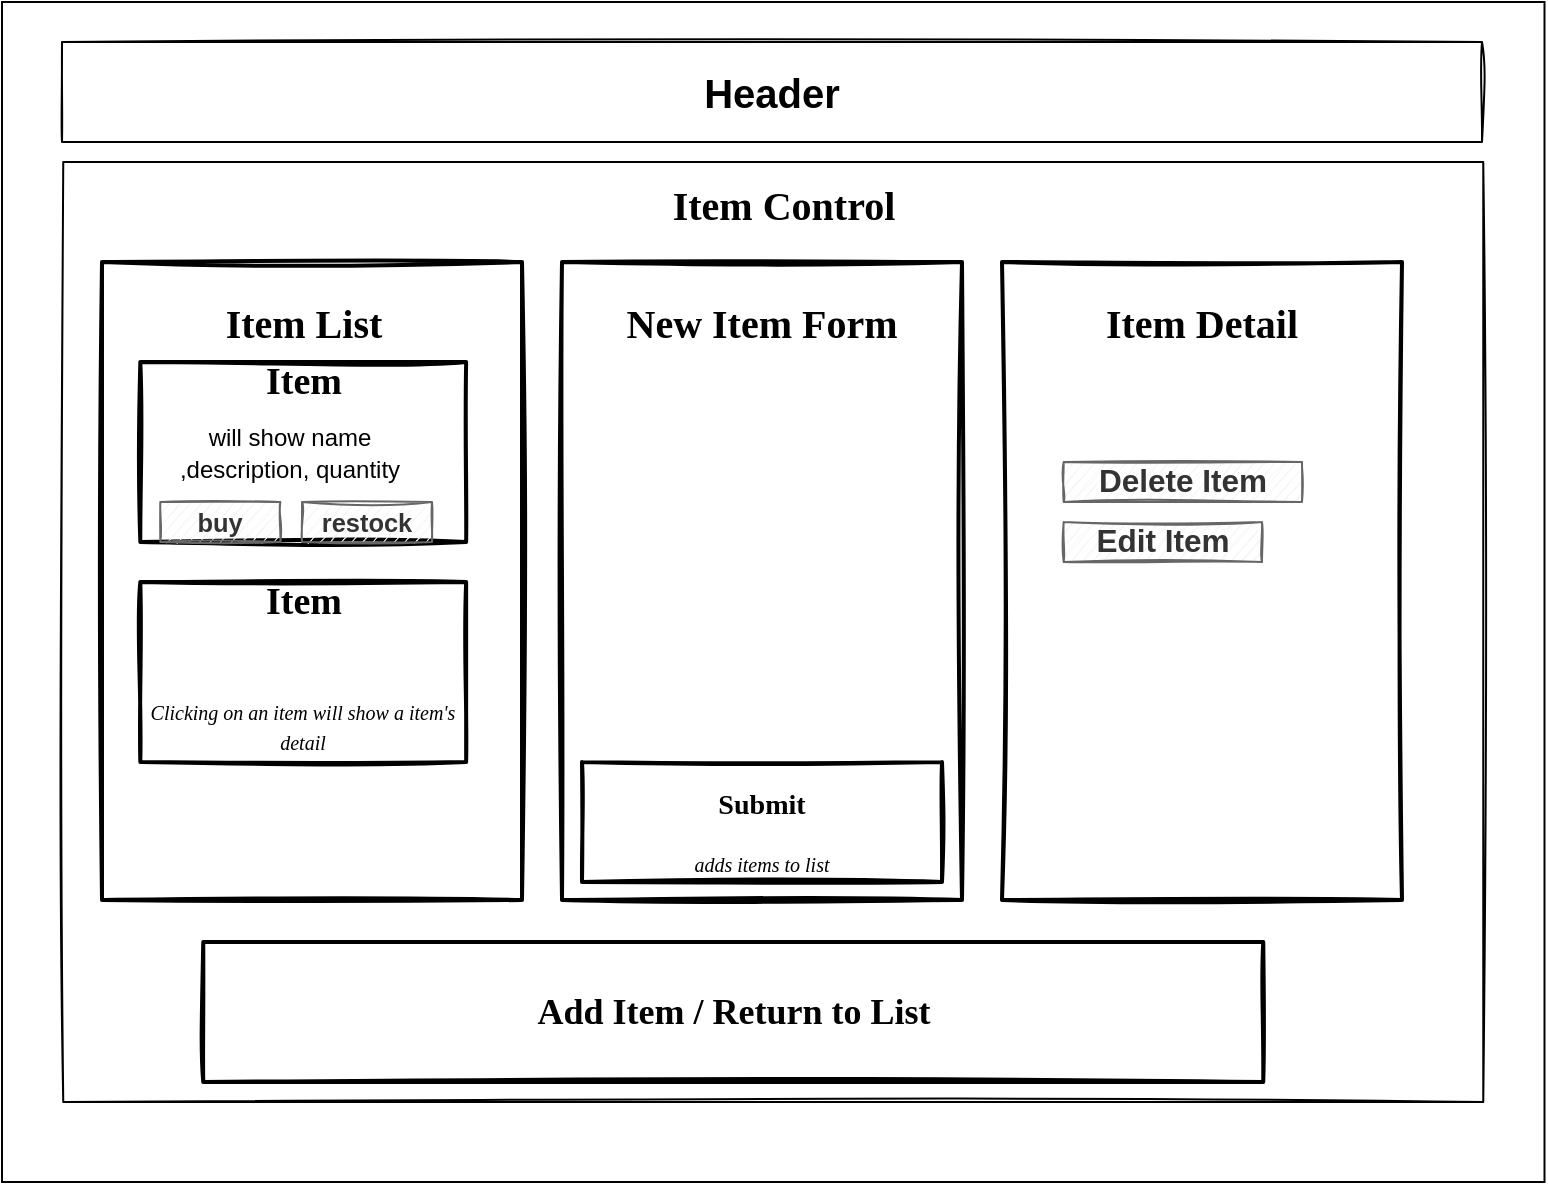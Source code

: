 <mxfile version="13.6.2" type="device"><diagram id="wFE0QG_FPsp0jaGvCLVb" name="Page-1"><mxGraphModel dx="768" dy="700" grid="1" gridSize="10" guides="1" tooltips="1" connect="1" arrows="1" fold="1" page="1" pageScale="1" pageWidth="850" pageHeight="1100" math="0" shadow="0"><root><mxCell id="0"/><mxCell id="1" parent="0"/><mxCell id="ZlAX2l4eKVZ8e1PbRXLF-25" value="" style="rounded=0;whiteSpace=wrap;html=1;" vertex="1" parent="1"><mxGeometry width="771.25" height="590" as="geometry"/></mxCell><mxCell id="ZlAX2l4eKVZ8e1PbRXLF-57" value="" style="group" vertex="1" connectable="0" parent="1"><mxGeometry x="30.63" y="80" width="710" height="480" as="geometry"/></mxCell><mxCell id="ZlAX2l4eKVZ8e1PbRXLF-38" value="" style="rounded=0;whiteSpace=wrap;html=1;sketch=1;strokeColor=#000000;fillColor=#ffffff;fontSize=19;" vertex="1" parent="ZlAX2l4eKVZ8e1PbRXLF-57"><mxGeometry width="710" height="470" as="geometry"/></mxCell><mxCell id="ZlAX2l4eKVZ8e1PbRXLF-39" value="&lt;h2 style=&quot;font-family: &amp;#34;permanent marker&amp;#34;&quot;&gt;&lt;font style=&quot;font-size: 20px&quot;&gt;Item Control&lt;/font&gt;&lt;/h2&gt;" style="text;html=1;strokeColor=none;fillColor=none;align=center;verticalAlign=middle;whiteSpace=wrap;rounded=0;sketch=1;fontSize=19;" vertex="1" parent="ZlAX2l4eKVZ8e1PbRXLF-57"><mxGeometry x="230" y="10" width="260" height="20" as="geometry"/></mxCell><object label="&lt;h2&gt;Add Item / Return to List&lt;/h2&gt;" placeholders="1" id="ZlAX2l4eKVZ8e1PbRXLF-35"><mxCell style="whiteSpace=wrap;html=1;strokeWidth=2;fontStyle=1;spacingTop=0;rounded=0;arcSize=9;points=[];sketch=1;fontFamily=Permanent Marker;hachureGap=8;fillWeight=1;" vertex="1" parent="ZlAX2l4eKVZ8e1PbRXLF-57"><mxGeometry x="70" y="390" width="530" height="70" as="geometry"/></mxCell></object><mxCell id="ZlAX2l4eKVZ8e1PbRXLF-26" value="&lt;font style=&quot;font-size: 20px&quot;&gt;Header&lt;/font&gt;" style="rounded=0;whiteSpace=wrap;html=1;sketch=1;fontStyle=1" vertex="1" parent="1"><mxGeometry x="30" y="20" width="710" height="50" as="geometry"/></mxCell><mxCell id="ZlAX2l4eKVZ8e1PbRXLF-49" value="" style="group" vertex="1" connectable="0" parent="1"><mxGeometry x="280" y="130" width="230.84" height="349" as="geometry"/></mxCell><object label="&lt;h2&gt;&lt;br&gt;&lt;/h2&gt;" placeholders="1" id="ZlAX2l4eKVZ8e1PbRXLF-36"><mxCell style="whiteSpace=wrap;html=1;strokeWidth=2;fontStyle=1;spacingTop=0;rounded=0;arcSize=9;points=[];sketch=1;fontFamily=Permanent Marker;hachureGap=8;fillWeight=1;" vertex="1" parent="ZlAX2l4eKVZ8e1PbRXLF-49"><mxGeometry width="200" height="319" as="geometry"/></mxCell></object><mxCell id="ZlAX2l4eKVZ8e1PbRXLF-32" value="&lt;h2 style=&quot;font-family: &amp;#34;permanent marker&amp;#34;&quot;&gt;&lt;font style=&quot;font-size: 20px&quot;&gt;New Item Form&lt;/font&gt;&lt;/h2&gt;" style="text;html=1;strokeColor=none;fillColor=none;align=center;verticalAlign=middle;whiteSpace=wrap;rounded=0;sketch=1;fontSize=19;" vertex="1" parent="ZlAX2l4eKVZ8e1PbRXLF-49"><mxGeometry x="20.84" y="19" width="158.33" height="20" as="geometry"/></mxCell><mxCell id="ZlAX2l4eKVZ8e1PbRXLF-53" value="" style="group" vertex="1" connectable="0" parent="1"><mxGeometry x="500" y="130" width="200" height="319" as="geometry"/></mxCell><object label="&lt;h2&gt;&lt;br&gt;&lt;/h2&gt;" placeholders="1" id="ZlAX2l4eKVZ8e1PbRXLF-54"><mxCell style="whiteSpace=wrap;html=1;strokeWidth=2;fontStyle=1;spacingTop=0;rounded=0;arcSize=9;points=[];sketch=1;fontFamily=Permanent Marker;hachureGap=8;fillWeight=1;" vertex="1" parent="ZlAX2l4eKVZ8e1PbRXLF-53"><mxGeometry width="200" height="319" as="geometry"/></mxCell></object><mxCell id="ZlAX2l4eKVZ8e1PbRXLF-55" value="&lt;h2 style=&quot;font-family: &amp;#34;permanent marker&amp;#34;&quot;&gt;&lt;span style=&quot;font-size: 20px&quot;&gt;Item Detail&lt;/span&gt;&lt;/h2&gt;" style="text;html=1;strokeColor=none;fillColor=none;align=center;verticalAlign=middle;whiteSpace=wrap;rounded=0;sketch=1;fontSize=19;" vertex="1" parent="ZlAX2l4eKVZ8e1PbRXLF-53"><mxGeometry x="30.83" y="19" width="138.33" height="20" as="geometry"/></mxCell><mxCell id="ZlAX2l4eKVZ8e1PbRXLF-88" value="&lt;h5&gt;Delete Item&lt;/h5&gt;" style="text;html=1;align=center;verticalAlign=middle;whiteSpace=wrap;rounded=0;sketch=1;fontSize=19;fillColor=#f5f5f5;strokeColor=#666666;fontColor=#333333;" vertex="1" parent="ZlAX2l4eKVZ8e1PbRXLF-53"><mxGeometry x="30.83" y="100" width="119.17" height="20" as="geometry"/></mxCell><mxCell id="ZlAX2l4eKVZ8e1PbRXLF-87" value="&lt;h5&gt;Edit Item&lt;/h5&gt;" style="text;html=1;strokeColor=#666666;fillColor=#f5f5f5;align=center;verticalAlign=middle;whiteSpace=wrap;rounded=0;sketch=1;fontSize=19;fontColor=#333333;" vertex="1" parent="ZlAX2l4eKVZ8e1PbRXLF-53"><mxGeometry x="30.83" y="130" width="99.17" height="20" as="geometry"/></mxCell><mxCell id="ZlAX2l4eKVZ8e1PbRXLF-56" value="" style="group;verticalAlign=bottom;" vertex="1" connectable="0" parent="1"><mxGeometry x="50" y="130" width="210" height="319" as="geometry"/></mxCell><object label="&lt;h2&gt;&lt;br&gt;&lt;/h2&gt;" placeholders="1" id="_5mSTuPxr-ZiKRkBDSY7-3"><mxCell style="whiteSpace=wrap;html=1;strokeWidth=2;fontStyle=1;spacingTop=0;rounded=0;arcSize=9;points=[];sketch=1;fontFamily=Permanent Marker;hachureGap=8;fillWeight=1;" parent="ZlAX2l4eKVZ8e1PbRXLF-56" vertex="1"><mxGeometry width="210" height="319" as="geometry"/></mxCell></object><mxCell id="ZlAX2l4eKVZ8e1PbRXLF-44" value="&lt;h2 style=&quot;font-family: &amp;#34;permanent marker&amp;#34;&quot;&gt;&lt;font style=&quot;font-size: 20px&quot;&gt;Item List&lt;/font&gt;&lt;/h2&gt;" style="text;html=1;strokeColor=none;fillColor=none;align=center;verticalAlign=middle;whiteSpace=wrap;rounded=0;sketch=1;fontSize=19;" vertex="1" parent="ZlAX2l4eKVZ8e1PbRXLF-56"><mxGeometry x="33.537" y="19" width="134.167" height="20" as="geometry"/></mxCell><mxCell id="ZlAX2l4eKVZ8e1PbRXLF-74" value="" style="group" vertex="1" connectable="0" parent="ZlAX2l4eKVZ8e1PbRXLF-56"><mxGeometry x="19.162" y="50" width="162.917" height="90" as="geometry"/></mxCell><object label="&lt;h2&gt;&lt;br&gt;&lt;/h2&gt;" placeholders="1" id="ZlAX2l4eKVZ8e1PbRXLF-46"><mxCell style="whiteSpace=wrap;html=1;strokeWidth=2;fillColor=swimlane;fontStyle=1;spacingTop=0;rounded=0;arcSize=9;points=[];sketch=1;fontFamily=Permanent Marker;hachureGap=8;fillWeight=1;" vertex="1" parent="ZlAX2l4eKVZ8e1PbRXLF-74"><mxGeometry width="162.917" height="90" as="geometry"/></mxCell></object><mxCell id="ZlAX2l4eKVZ8e1PbRXLF-66" value="&lt;h6&gt;&lt;span style=&quot;font-weight: normal&quot;&gt;&lt;font style=&quot;font-size: 12px&quot;&gt;will show name ,description, quantity&lt;/font&gt;&lt;/span&gt;&lt;/h6&gt;" style="text;html=1;align=center;verticalAlign=middle;whiteSpace=wrap;rounded=0;sketch=1;fontSize=19;" vertex="1" parent="ZlAX2l4eKVZ8e1PbRXLF-74"><mxGeometry x="10" y="35" width="130" height="20" as="geometry"/></mxCell><mxCell id="ZlAX2l4eKVZ8e1PbRXLF-67" value="&lt;h6&gt;restock&lt;/h6&gt;" style="text;html=1;strokeColor=#666666;fillColor=#f5f5f5;align=center;verticalAlign=middle;whiteSpace=wrap;rounded=0;sketch=1;fontSize=19;fontColor=#333333;" vertex="1" parent="ZlAX2l4eKVZ8e1PbRXLF-74"><mxGeometry x="80.838" y="70" width="65" height="20" as="geometry"/></mxCell><mxCell id="ZlAX2l4eKVZ8e1PbRXLF-69" value="&lt;h6&gt;buy&lt;/h6&gt;" style="text;html=1;strokeColor=#666666;fillColor=#f5f5f5;align=center;verticalAlign=middle;whiteSpace=wrap;rounded=0;sketch=1;fontSize=19;fontColor=#333333;" vertex="1" parent="ZlAX2l4eKVZ8e1PbRXLF-74"><mxGeometry x="10" y="70" width="60" height="20" as="geometry"/></mxCell><mxCell id="ZlAX2l4eKVZ8e1PbRXLF-72" value="&lt;h4 style=&quot;font-family: &amp;#34;permanent marker&amp;#34;&quot;&gt;Item&lt;/h4&gt;" style="text;html=1;strokeColor=none;fillColor=none;align=center;verticalAlign=middle;whiteSpace=wrap;rounded=0;sketch=1;fontSize=19;" vertex="1" parent="ZlAX2l4eKVZ8e1PbRXLF-74"><mxGeometry x="61.458" width="40" height="20" as="geometry"/></mxCell><mxCell id="ZlAX2l4eKVZ8e1PbRXLF-73" value="" style="group" vertex="1" connectable="0" parent="ZlAX2l4eKVZ8e1PbRXLF-56"><mxGeometry x="19.162" y="160" width="162.917" height="90" as="geometry"/></mxCell><object label="&lt;h2&gt;&lt;br&gt;&lt;/h2&gt;&lt;span style=&quot;font-size: 10px ; font-weight: 400&quot;&gt;&lt;i&gt;Clicking on an item will show a item's detail&lt;/i&gt;&lt;/span&gt;" placeholders="1" id="ZlAX2l4eKVZ8e1PbRXLF-45"><mxCell style="whiteSpace=wrap;html=1;strokeWidth=2;fillColor=swimlane;fontStyle=1;spacingTop=0;rounded=0;arcSize=9;points=[];sketch=1;fontFamily=Permanent Marker;hachureGap=8;fillWeight=1;verticalAlign=top;" vertex="1" parent="ZlAX2l4eKVZ8e1PbRXLF-73"><mxGeometry width="162.917" height="90" as="geometry"/></mxCell></object><mxCell id="ZlAX2l4eKVZ8e1PbRXLF-65" value="&lt;h4 style=&quot;font-family: &amp;#34;permanent marker&amp;#34;&quot;&gt;Item&lt;/h4&gt;" style="text;html=1;strokeColor=none;fillColor=none;align=center;verticalAlign=middle;whiteSpace=wrap;rounded=0;sketch=1;fontSize=19;" vertex="1" parent="ZlAX2l4eKVZ8e1PbRXLF-73"><mxGeometry x="61.458" width="40" height="20" as="geometry"/></mxCell><object label="&lt;h3&gt;Submit&lt;/h3&gt;&lt;span style=&quot;font-size: 10px ; font-weight: 400&quot;&gt;&lt;i&gt;adds items to list&lt;/i&gt;&lt;/span&gt;" placeholders="1" id="ZlAX2l4eKVZ8e1PbRXLF-64"><mxCell style="whiteSpace=wrap;html=1;strokeWidth=2;fillColor=swimlane;fontStyle=1;spacingTop=0;rounded=0;arcSize=9;points=[];sketch=1;fontFamily=Permanent Marker;hachureGap=8;fillWeight=1;spacing=2;horizontal=1;labelPosition=center;verticalLabelPosition=middle;align=center;verticalAlign=bottom;" vertex="1" parent="1"><mxGeometry x="290" y="380" width="180" height="60" as="geometry"/></mxCell></object></root></mxGraphModel></diagram></mxfile>